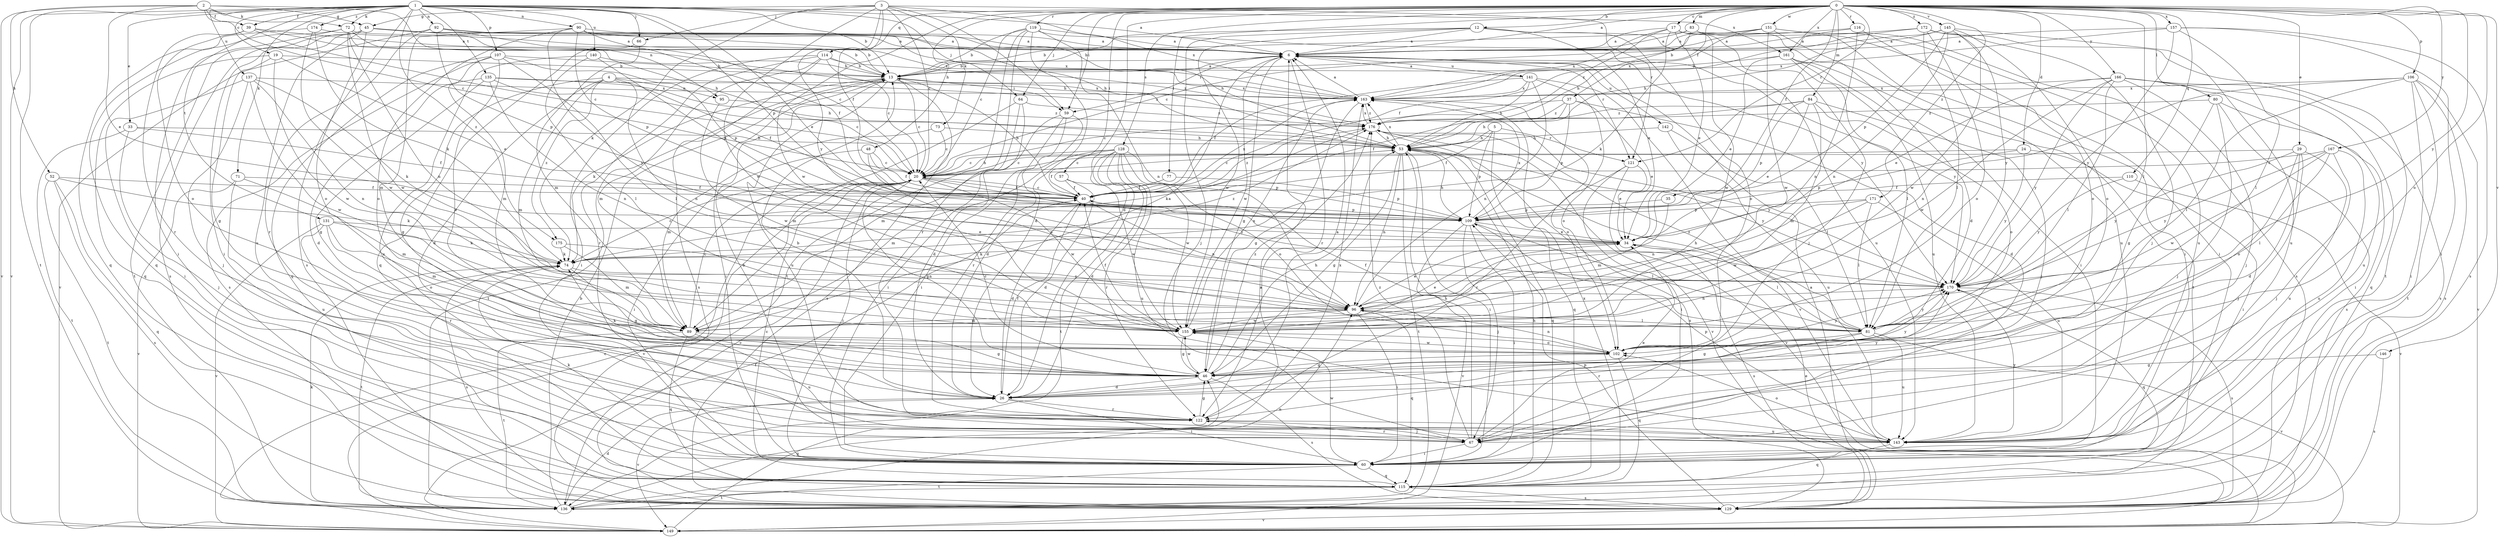 strict digraph  {
0;
1;
2;
3;
4;
5;
6;
12;
13;
17;
19;
20;
24;
26;
29;
33;
34;
35;
37;
39;
40;
45;
46;
48;
52;
53;
57;
59;
60;
64;
66;
67;
71;
72;
73;
74;
77;
80;
81;
83;
84;
89;
90;
92;
95;
96;
102;
106;
107;
109;
110;
114;
115;
116;
119;
121;
122;
128;
129;
131;
135;
136;
137;
140;
141;
142;
143;
145;
146;
149;
151;
155;
157;
161;
163;
166;
167;
170;
171;
172;
174;
175;
176;
0 -> 6  [label=a];
0 -> 12  [label=b];
0 -> 17  [label=c];
0 -> 24  [label=d];
0 -> 26  [label=d];
0 -> 29  [label=e];
0 -> 35  [label=f];
0 -> 37  [label=f];
0 -> 48  [label=h];
0 -> 57  [label=i];
0 -> 59  [label=i];
0 -> 64  [label=j];
0 -> 77  [label=l];
0 -> 80  [label=l];
0 -> 81  [label=l];
0 -> 83  [label=m];
0 -> 84  [label=m];
0 -> 102  [label=o];
0 -> 106  [label=p];
0 -> 110  [label=q];
0 -> 114  [label=q];
0 -> 116  [label=r];
0 -> 119  [label=r];
0 -> 121  [label=r];
0 -> 128  [label=s];
0 -> 145  [label=v];
0 -> 146  [label=v];
0 -> 151  [label=w];
0 -> 155  [label=w];
0 -> 157  [label=x];
0 -> 161  [label=x];
0 -> 166  [label=y];
0 -> 167  [label=y];
0 -> 170  [label=y];
0 -> 171  [label=z];
0 -> 172  [label=z];
1 -> 6  [label=a];
1 -> 13  [label=b];
1 -> 19  [label=c];
1 -> 33  [label=e];
1 -> 34  [label=e];
1 -> 39  [label=f];
1 -> 64  [label=j];
1 -> 66  [label=j];
1 -> 71  [label=k];
1 -> 72  [label=k];
1 -> 90  [label=n];
1 -> 92  [label=n];
1 -> 107  [label=p];
1 -> 109  [label=p];
1 -> 129  [label=s];
1 -> 131  [label=t];
1 -> 135  [label=t];
1 -> 136  [label=t];
1 -> 137  [label=u];
1 -> 140  [label=u];
1 -> 149  [label=v];
1 -> 161  [label=x];
1 -> 174  [label=z];
1 -> 175  [label=z];
2 -> 20  [label=c];
2 -> 34  [label=e];
2 -> 39  [label=f];
2 -> 45  [label=g];
2 -> 52  [label=h];
2 -> 72  [label=k];
2 -> 95  [label=n];
2 -> 149  [label=v];
3 -> 20  [label=c];
3 -> 40  [label=f];
3 -> 45  [label=g];
3 -> 59  [label=i];
3 -> 66  [label=j];
3 -> 73  [label=k];
3 -> 74  [label=k];
3 -> 121  [label=r];
3 -> 155  [label=w];
3 -> 163  [label=x];
3 -> 170  [label=y];
4 -> 26  [label=d];
4 -> 40  [label=f];
4 -> 46  [label=g];
4 -> 89  [label=m];
4 -> 95  [label=n];
4 -> 96  [label=n];
4 -> 175  [label=z];
4 -> 176  [label=z];
5 -> 40  [label=f];
5 -> 53  [label=h];
5 -> 109  [label=p];
5 -> 115  [label=q];
5 -> 121  [label=r];
6 -> 13  [label=b];
6 -> 46  [label=g];
6 -> 59  [label=i];
6 -> 121  [label=r];
6 -> 122  [label=r];
6 -> 141  [label=u];
6 -> 142  [label=u];
6 -> 155  [label=w];
6 -> 170  [label=y];
12 -> 6  [label=a];
12 -> 13  [label=b];
12 -> 34  [label=e];
12 -> 67  [label=j];
12 -> 102  [label=o];
12 -> 143  [label=u];
12 -> 155  [label=w];
13 -> 6  [label=a];
13 -> 20  [label=c];
13 -> 59  [label=i];
13 -> 60  [label=i];
13 -> 74  [label=k];
13 -> 129  [label=s];
13 -> 136  [label=t];
13 -> 143  [label=u];
13 -> 163  [label=x];
17 -> 6  [label=a];
17 -> 34  [label=e];
17 -> 60  [label=i];
17 -> 67  [label=j];
17 -> 74  [label=k];
17 -> 155  [label=w];
17 -> 163  [label=x];
17 -> 176  [label=z];
19 -> 13  [label=b];
19 -> 34  [label=e];
19 -> 46  [label=g];
19 -> 115  [label=q];
19 -> 155  [label=w];
20 -> 40  [label=f];
20 -> 46  [label=g];
20 -> 53  [label=h];
20 -> 60  [label=i];
20 -> 149  [label=v];
20 -> 155  [label=w];
20 -> 170  [label=y];
24 -> 20  [label=c];
24 -> 60  [label=i];
24 -> 109  [label=p];
24 -> 170  [label=y];
26 -> 6  [label=a];
26 -> 13  [label=b];
26 -> 40  [label=f];
26 -> 60  [label=i];
26 -> 122  [label=r];
26 -> 149  [label=v];
26 -> 170  [label=y];
29 -> 20  [label=c];
29 -> 26  [label=d];
29 -> 67  [label=j];
29 -> 102  [label=o];
29 -> 143  [label=u];
29 -> 170  [label=y];
33 -> 40  [label=f];
33 -> 53  [label=h];
33 -> 67  [label=j];
33 -> 136  [label=t];
34 -> 74  [label=k];
34 -> 81  [label=l];
34 -> 129  [label=s];
35 -> 89  [label=m];
35 -> 109  [label=p];
37 -> 20  [label=c];
37 -> 26  [label=d];
37 -> 34  [label=e];
37 -> 40  [label=f];
37 -> 109  [label=p];
37 -> 176  [label=z];
39 -> 6  [label=a];
39 -> 20  [label=c];
39 -> 53  [label=h];
39 -> 102  [label=o];
39 -> 122  [label=r];
40 -> 13  [label=b];
40 -> 20  [label=c];
40 -> 26  [label=d];
40 -> 96  [label=n];
40 -> 109  [label=p];
40 -> 163  [label=x];
40 -> 176  [label=z];
45 -> 6  [label=a];
45 -> 20  [label=c];
45 -> 60  [label=i];
45 -> 102  [label=o];
45 -> 129  [label=s];
45 -> 136  [label=t];
45 -> 143  [label=u];
45 -> 163  [label=x];
46 -> 20  [label=c];
46 -> 26  [label=d];
46 -> 53  [label=h];
46 -> 74  [label=k];
46 -> 129  [label=s];
46 -> 155  [label=w];
46 -> 170  [label=y];
46 -> 176  [label=z];
48 -> 20  [label=c];
48 -> 40  [label=f];
48 -> 60  [label=i];
48 -> 96  [label=n];
52 -> 40  [label=f];
52 -> 74  [label=k];
52 -> 115  [label=q];
52 -> 129  [label=s];
52 -> 136  [label=t];
53 -> 20  [label=c];
53 -> 46  [label=g];
53 -> 60  [label=i];
53 -> 96  [label=n];
53 -> 115  [label=q];
53 -> 136  [label=t];
53 -> 163  [label=x];
53 -> 170  [label=y];
57 -> 26  [label=d];
57 -> 40  [label=f];
57 -> 155  [label=w];
59 -> 26  [label=d];
59 -> 60  [label=i];
59 -> 89  [label=m];
59 -> 122  [label=r];
60 -> 74  [label=k];
60 -> 115  [label=q];
60 -> 136  [label=t];
60 -> 155  [label=w];
64 -> 26  [label=d];
64 -> 60  [label=i];
64 -> 89  [label=m];
64 -> 176  [label=z];
66 -> 89  [label=m];
66 -> 115  [label=q];
67 -> 13  [label=b];
67 -> 34  [label=e];
67 -> 53  [label=h];
67 -> 60  [label=i];
67 -> 122  [label=r];
67 -> 176  [label=z];
71 -> 40  [label=f];
71 -> 89  [label=m];
71 -> 143  [label=u];
71 -> 149  [label=v];
72 -> 6  [label=a];
72 -> 53  [label=h];
72 -> 60  [label=i];
72 -> 96  [label=n];
72 -> 115  [label=q];
72 -> 155  [label=w];
72 -> 163  [label=x];
73 -> 20  [label=c];
73 -> 53  [label=h];
73 -> 89  [label=m];
74 -> 20  [label=c];
74 -> 46  [label=g];
74 -> 129  [label=s];
74 -> 136  [label=t];
74 -> 170  [label=y];
74 -> 176  [label=z];
77 -> 40  [label=f];
77 -> 109  [label=p];
80 -> 46  [label=g];
80 -> 60  [label=i];
80 -> 67  [label=j];
80 -> 129  [label=s];
80 -> 176  [label=z];
81 -> 40  [label=f];
81 -> 46  [label=g];
81 -> 53  [label=h];
81 -> 122  [label=r];
81 -> 143  [label=u];
81 -> 149  [label=v];
81 -> 170  [label=y];
81 -> 176  [label=z];
83 -> 6  [label=a];
83 -> 13  [label=b];
83 -> 53  [label=h];
83 -> 60  [label=i];
83 -> 143  [label=u];
84 -> 34  [label=e];
84 -> 53  [label=h];
84 -> 67  [label=j];
84 -> 89  [label=m];
84 -> 102  [label=o];
84 -> 109  [label=p];
84 -> 176  [label=z];
89 -> 6  [label=a];
89 -> 20  [label=c];
89 -> 46  [label=g];
89 -> 115  [label=q];
89 -> 136  [label=t];
89 -> 143  [label=u];
90 -> 6  [label=a];
90 -> 13  [label=b];
90 -> 40  [label=f];
90 -> 53  [label=h];
90 -> 89  [label=m];
90 -> 102  [label=o];
90 -> 109  [label=p];
90 -> 170  [label=y];
92 -> 6  [label=a];
92 -> 13  [label=b];
92 -> 53  [label=h];
92 -> 109  [label=p];
92 -> 122  [label=r];
92 -> 149  [label=v];
95 -> 155  [label=w];
95 -> 176  [label=z];
96 -> 34  [label=e];
96 -> 60  [label=i];
96 -> 81  [label=l];
96 -> 89  [label=m];
96 -> 115  [label=q];
96 -> 155  [label=w];
102 -> 46  [label=g];
102 -> 96  [label=n];
102 -> 115  [label=q];
102 -> 155  [label=w];
102 -> 170  [label=y];
106 -> 60  [label=i];
106 -> 81  [label=l];
106 -> 96  [label=n];
106 -> 129  [label=s];
106 -> 136  [label=t];
106 -> 149  [label=v];
106 -> 163  [label=x];
107 -> 13  [label=b];
107 -> 81  [label=l];
107 -> 89  [label=m];
107 -> 102  [label=o];
107 -> 109  [label=p];
107 -> 115  [label=q];
107 -> 129  [label=s];
109 -> 34  [label=e];
109 -> 53  [label=h];
109 -> 60  [label=i];
109 -> 67  [label=j];
109 -> 81  [label=l];
109 -> 149  [label=v];
109 -> 163  [label=x];
110 -> 40  [label=f];
110 -> 149  [label=v];
110 -> 170  [label=y];
114 -> 13  [label=b];
114 -> 20  [label=c];
114 -> 60  [label=i];
114 -> 89  [label=m];
114 -> 122  [label=r];
114 -> 129  [label=s];
114 -> 176  [label=z];
115 -> 20  [label=c];
115 -> 53  [label=h];
115 -> 129  [label=s];
115 -> 136  [label=t];
115 -> 163  [label=x];
116 -> 6  [label=a];
116 -> 13  [label=b];
116 -> 96  [label=n];
116 -> 102  [label=o];
119 -> 6  [label=a];
119 -> 13  [label=b];
119 -> 20  [label=c];
119 -> 26  [label=d];
119 -> 96  [label=n];
119 -> 122  [label=r];
119 -> 136  [label=t];
119 -> 170  [label=y];
121 -> 34  [label=e];
121 -> 60  [label=i];
121 -> 122  [label=r];
121 -> 149  [label=v];
122 -> 46  [label=g];
122 -> 67  [label=j];
122 -> 143  [label=u];
122 -> 163  [label=x];
128 -> 20  [label=c];
128 -> 26  [label=d];
128 -> 40  [label=f];
128 -> 89  [label=m];
128 -> 102  [label=o];
128 -> 109  [label=p];
128 -> 122  [label=r];
128 -> 136  [label=t];
128 -> 143  [label=u];
128 -> 155  [label=w];
129 -> 6  [label=a];
129 -> 20  [label=c];
129 -> 34  [label=e];
129 -> 109  [label=p];
129 -> 149  [label=v];
131 -> 34  [label=e];
131 -> 74  [label=k];
131 -> 89  [label=m];
131 -> 102  [label=o];
131 -> 122  [label=r];
131 -> 149  [label=v];
135 -> 20  [label=c];
135 -> 26  [label=d];
135 -> 46  [label=g];
135 -> 53  [label=h];
135 -> 96  [label=n];
135 -> 163  [label=x];
136 -> 6  [label=a];
136 -> 13  [label=b];
136 -> 26  [label=d];
136 -> 74  [label=k];
136 -> 96  [label=n];
137 -> 60  [label=i];
137 -> 67  [label=j];
137 -> 74  [label=k];
137 -> 96  [label=n];
137 -> 155  [label=w];
137 -> 163  [label=x];
140 -> 13  [label=b];
140 -> 81  [label=l];
140 -> 109  [label=p];
140 -> 143  [label=u];
141 -> 6  [label=a];
141 -> 40  [label=f];
141 -> 53  [label=h];
141 -> 96  [label=n];
141 -> 102  [label=o];
141 -> 149  [label=v];
141 -> 163  [label=x];
142 -> 53  [label=h];
142 -> 81  [label=l];
142 -> 143  [label=u];
143 -> 102  [label=o];
143 -> 109  [label=p];
143 -> 115  [label=q];
143 -> 170  [label=y];
145 -> 6  [label=a];
145 -> 53  [label=h];
145 -> 96  [label=n];
145 -> 102  [label=o];
145 -> 109  [label=p];
145 -> 143  [label=u];
145 -> 155  [label=w];
146 -> 46  [label=g];
146 -> 129  [label=s];
149 -> 20  [label=c];
149 -> 40  [label=f];
149 -> 46  [label=g];
151 -> 6  [label=a];
151 -> 20  [label=c];
151 -> 26  [label=d];
151 -> 129  [label=s];
151 -> 143  [label=u];
151 -> 155  [label=w];
151 -> 163  [label=x];
155 -> 34  [label=e];
155 -> 40  [label=f];
155 -> 46  [label=g];
155 -> 102  [label=o];
155 -> 163  [label=x];
157 -> 6  [label=a];
157 -> 60  [label=i];
157 -> 81  [label=l];
157 -> 129  [label=s];
157 -> 163  [label=x];
157 -> 170  [label=y];
161 -> 13  [label=b];
161 -> 34  [label=e];
161 -> 60  [label=i];
161 -> 81  [label=l];
161 -> 136  [label=t];
161 -> 143  [label=u];
163 -> 6  [label=a];
163 -> 46  [label=g];
163 -> 102  [label=o];
163 -> 176  [label=z];
166 -> 34  [label=e];
166 -> 67  [label=j];
166 -> 81  [label=l];
166 -> 115  [label=q];
166 -> 129  [label=s];
166 -> 143  [label=u];
166 -> 155  [label=w];
166 -> 163  [label=x];
166 -> 170  [label=y];
167 -> 20  [label=c];
167 -> 67  [label=j];
167 -> 81  [label=l];
167 -> 143  [label=u];
167 -> 155  [label=w];
167 -> 170  [label=y];
170 -> 96  [label=n];
170 -> 115  [label=q];
170 -> 129  [label=s];
171 -> 81  [label=l];
171 -> 96  [label=n];
171 -> 109  [label=p];
171 -> 143  [label=u];
171 -> 155  [label=w];
172 -> 6  [label=a];
172 -> 40  [label=f];
172 -> 67  [label=j];
172 -> 81  [label=l];
172 -> 102  [label=o];
172 -> 136  [label=t];
172 -> 170  [label=y];
174 -> 6  [label=a];
174 -> 74  [label=k];
174 -> 115  [label=q];
174 -> 155  [label=w];
175 -> 74  [label=k];
175 -> 89  [label=m];
175 -> 96  [label=n];
176 -> 53  [label=h];
176 -> 74  [label=k];
176 -> 129  [label=s];
176 -> 149  [label=v];
176 -> 163  [label=x];
176 -> 170  [label=y];
}
